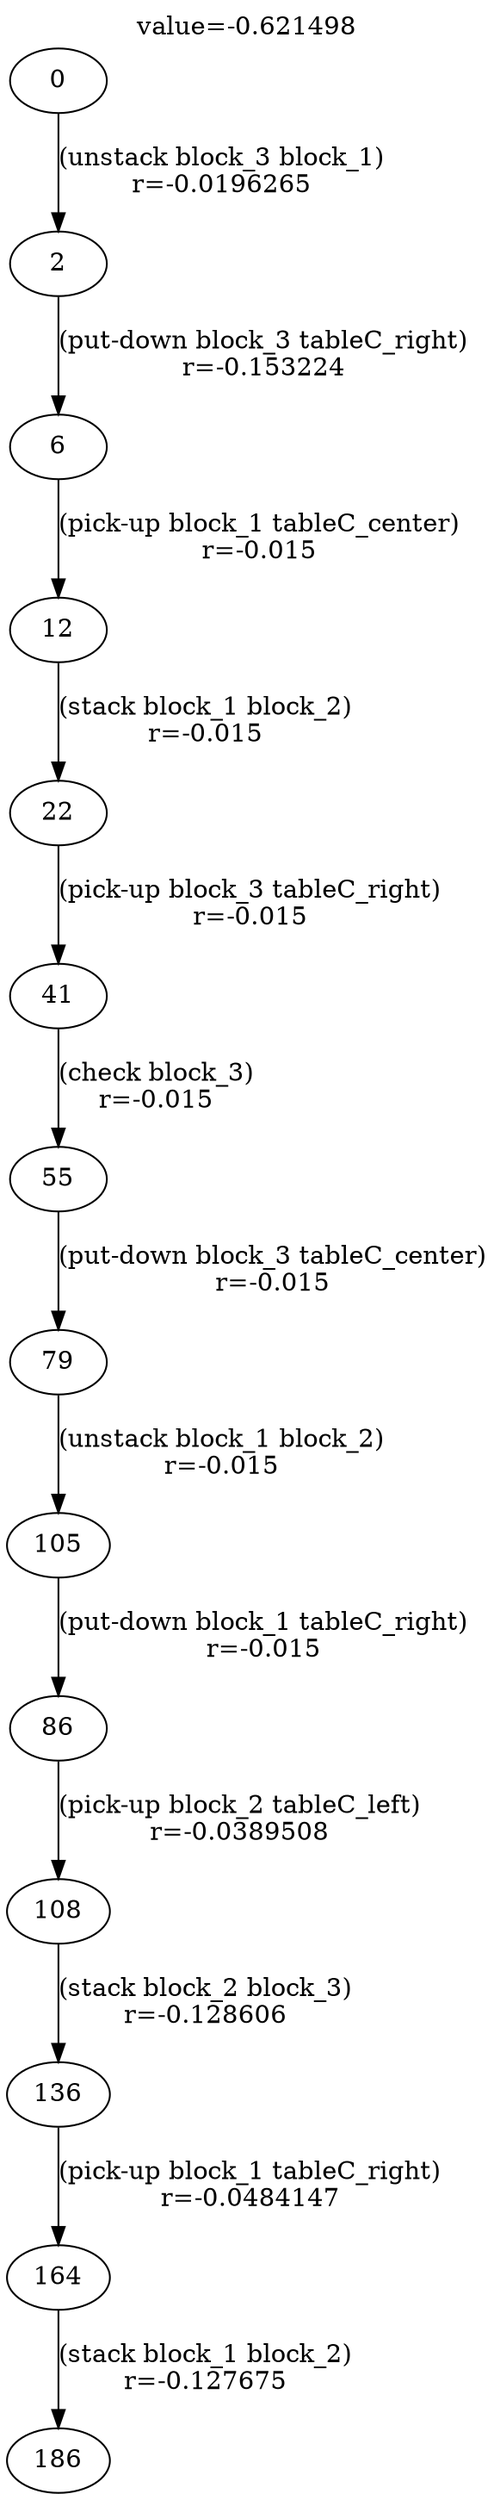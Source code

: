 digraph g{
label="value=-0.621498"
labelloc=top
0->2 [ label="(unstack block_3 block_1)
r=-0.0196265" ];
2->6 [ label="(put-down block_3 tableC_right)
r=-0.153224" ];
6->12 [ label="(pick-up block_1 tableC_center)
r=-0.015" ];
12->22 [ label="(stack block_1 block_2)
r=-0.015" ];
22->41 [ label="(pick-up block_3 tableC_right)
r=-0.015" ];
41->55 [ label="(check block_3)
r=-0.015" ];
55->79 [ label="(put-down block_3 tableC_center)
r=-0.015" ];
79->105 [ label="(unstack block_1 block_2)
r=-0.015" ];
105->86 [ label="(put-down block_1 tableC_right)
r=-0.015" ];
86->108 [ label="(pick-up block_2 tableC_left)
r=-0.0389508" ];
108->136 [ label="(stack block_2 block_3)
r=-0.128606" ];
136->164 [ label="(pick-up block_1 tableC_right)
r=-0.0484147" ];
164->186 [ label="(stack block_1 block_2)
r=-0.127675" ];
}
